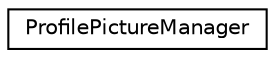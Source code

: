 digraph "Graphical Class Hierarchy"
{
 // LATEX_PDF_SIZE
  edge [fontname="Helvetica",fontsize="10",labelfontname="Helvetica",labelfontsize="10"];
  node [fontname="Helvetica",fontsize="10",shape=record];
  rankdir="LR";
  Node0 [label="ProfilePictureManager",height=0.2,width=0.4,color="black", fillcolor="white", style="filled",URL="$classProfilePictureManager.html",tooltip="Manages Profile Picture access for users."];
}
